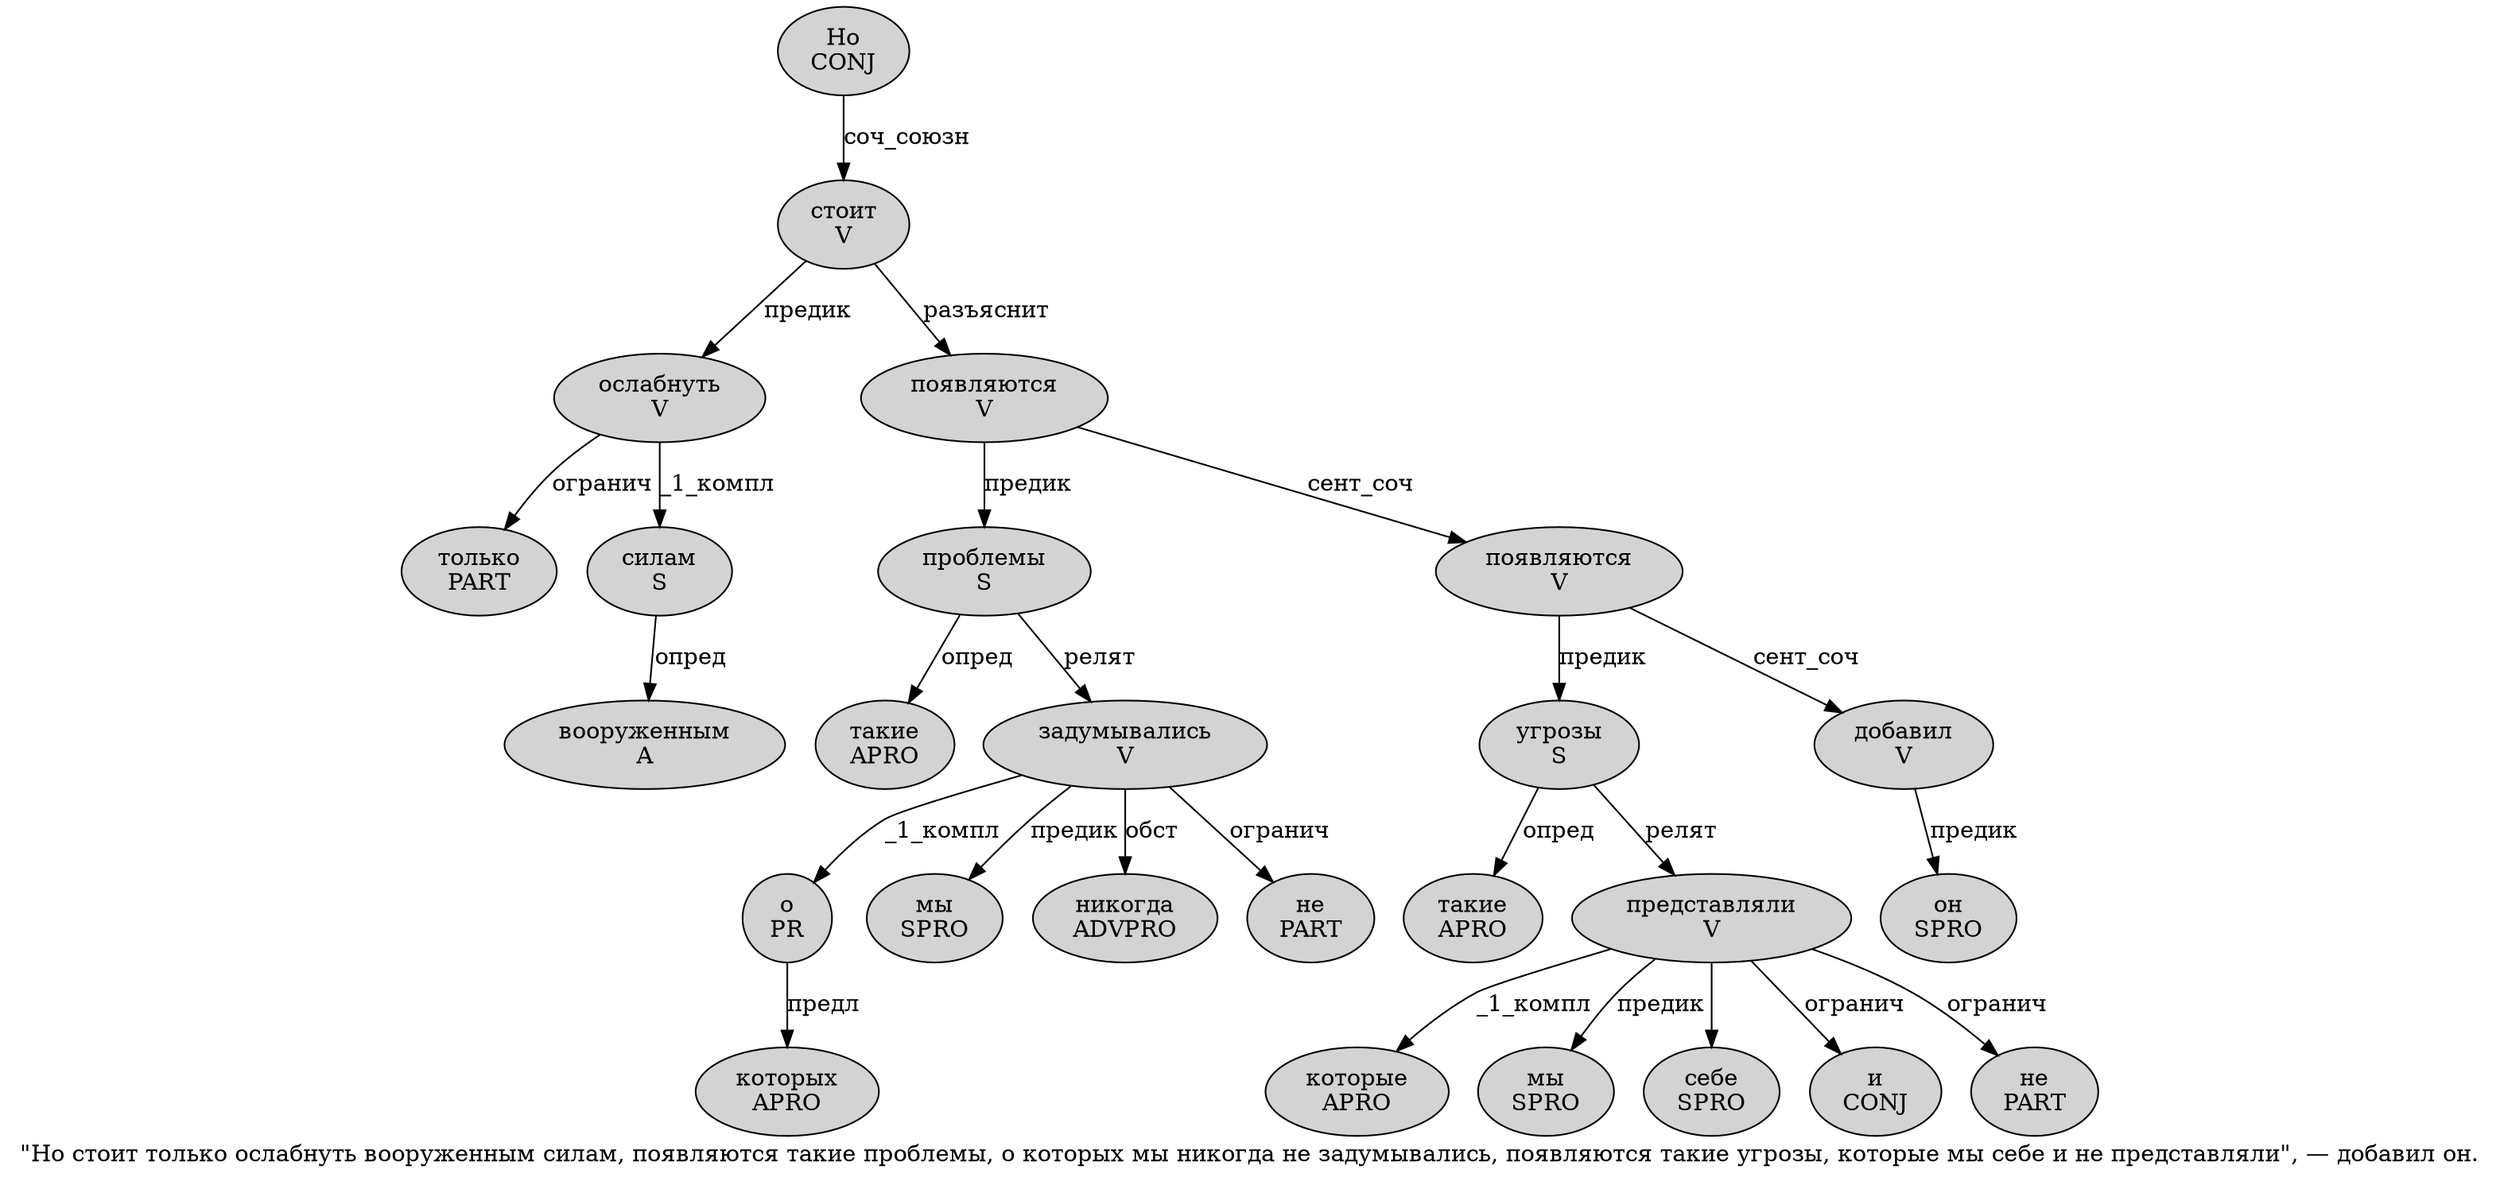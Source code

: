 digraph SENTENCE_91 {
	graph [label="\"Но стоит только ослабнуть вооруженным силам, появляются такие проблемы, о которых мы никогда не задумывались, появляются такие угрозы, которые мы себе и не представляли\", — добавил он."]
	node [style=filled]
		1 [label="Но
CONJ" color="" fillcolor=lightgray penwidth=1 shape=ellipse]
		2 [label="стоит
V" color="" fillcolor=lightgray penwidth=1 shape=ellipse]
		3 [label="только
PART" color="" fillcolor=lightgray penwidth=1 shape=ellipse]
		4 [label="ослабнуть
V" color="" fillcolor=lightgray penwidth=1 shape=ellipse]
		5 [label="вооруженным
A" color="" fillcolor=lightgray penwidth=1 shape=ellipse]
		6 [label="силам
S" color="" fillcolor=lightgray penwidth=1 shape=ellipse]
		8 [label="появляются
V" color="" fillcolor=lightgray penwidth=1 shape=ellipse]
		9 [label="такие
APRO" color="" fillcolor=lightgray penwidth=1 shape=ellipse]
		10 [label="проблемы
S" color="" fillcolor=lightgray penwidth=1 shape=ellipse]
		12 [label="о
PR" color="" fillcolor=lightgray penwidth=1 shape=ellipse]
		13 [label="которых
APRO" color="" fillcolor=lightgray penwidth=1 shape=ellipse]
		14 [label="мы
SPRO" color="" fillcolor=lightgray penwidth=1 shape=ellipse]
		15 [label="никогда
ADVPRO" color="" fillcolor=lightgray penwidth=1 shape=ellipse]
		16 [label="не
PART" color="" fillcolor=lightgray penwidth=1 shape=ellipse]
		17 [label="задумывались
V" color="" fillcolor=lightgray penwidth=1 shape=ellipse]
		19 [label="появляются
V" color="" fillcolor=lightgray penwidth=1 shape=ellipse]
		20 [label="такие
APRO" color="" fillcolor=lightgray penwidth=1 shape=ellipse]
		21 [label="угрозы
S" color="" fillcolor=lightgray penwidth=1 shape=ellipse]
		23 [label="которые
APRO" color="" fillcolor=lightgray penwidth=1 shape=ellipse]
		24 [label="мы
SPRO" color="" fillcolor=lightgray penwidth=1 shape=ellipse]
		25 [label="себе
SPRO" color="" fillcolor=lightgray penwidth=1 shape=ellipse]
		26 [label="и
CONJ" color="" fillcolor=lightgray penwidth=1 shape=ellipse]
		27 [label="не
PART" color="" fillcolor=lightgray penwidth=1 shape=ellipse]
		28 [label="представляли
V" color="" fillcolor=lightgray penwidth=1 shape=ellipse]
		32 [label="добавил
V" color="" fillcolor=lightgray penwidth=1 shape=ellipse]
		33 [label="он
SPRO" color="" fillcolor=lightgray penwidth=1 shape=ellipse]
			21 -> 20 [label="опред"]
			21 -> 28 [label="релят"]
			2 -> 4 [label="предик"]
			2 -> 8 [label="разъяснит"]
			6 -> 5 [label="опред"]
			1 -> 2 [label="соч_союзн"]
			10 -> 9 [label="опред"]
			10 -> 17 [label="релят"]
			19 -> 21 [label="предик"]
			19 -> 32 [label="сент_соч"]
			4 -> 3 [label="огранич"]
			4 -> 6 [label="_1_компл"]
			8 -> 10 [label="предик"]
			8 -> 19 [label="сент_соч"]
			12 -> 13 [label="предл"]
			28 -> 23 [label="_1_компл"]
			28 -> 24 [label="предик"]
			28 -> 25
			28 -> 26 [label="огранич"]
			28 -> 27 [label="огранич"]
			32 -> 33 [label="предик"]
			17 -> 12 [label="_1_компл"]
			17 -> 14 [label="предик"]
			17 -> 15 [label="обст"]
			17 -> 16 [label="огранич"]
}